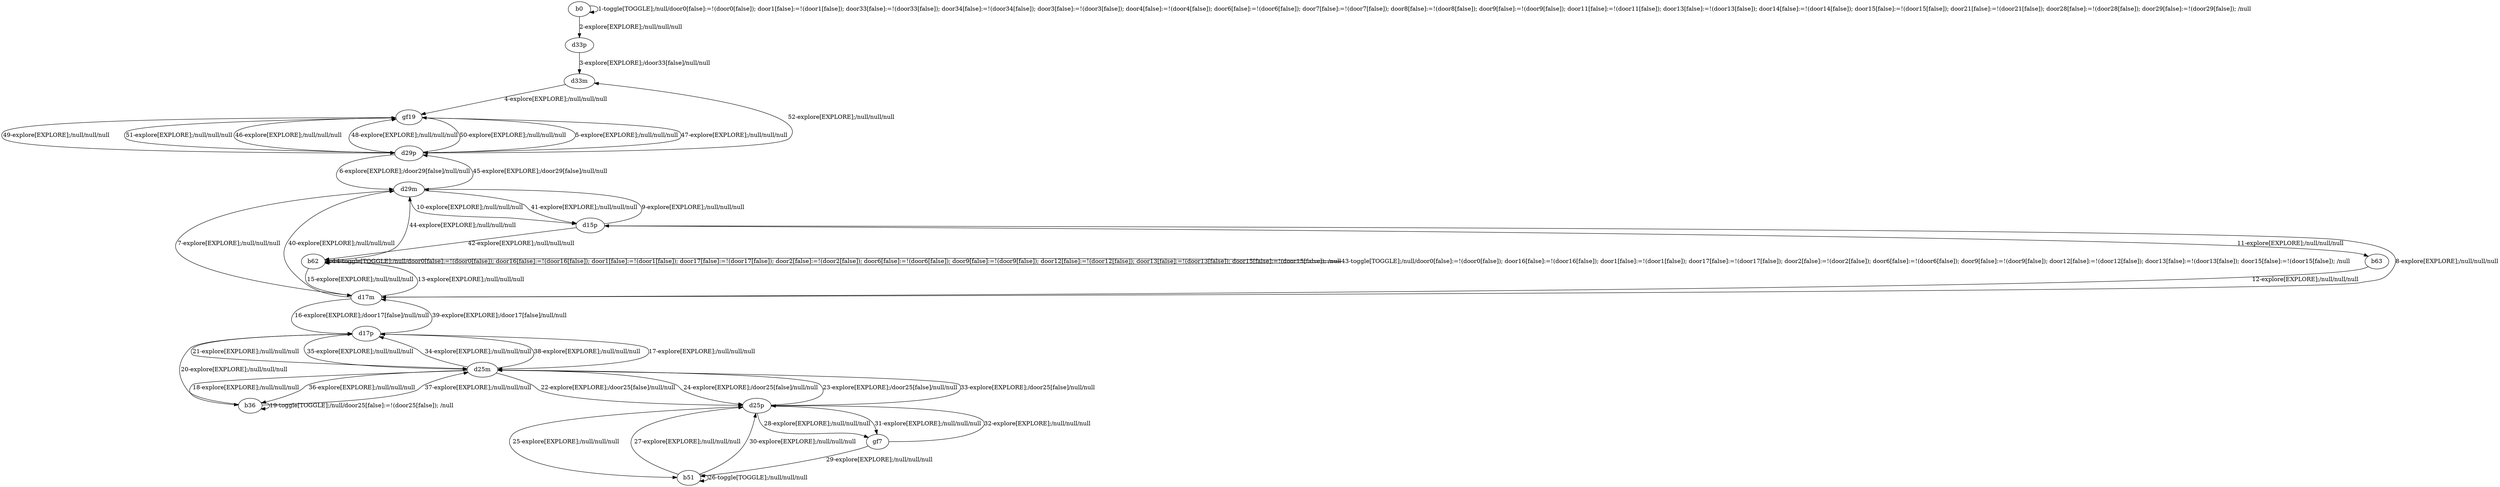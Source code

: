 # Total number of goals covered by this test: 1
# d25p --> d25m

digraph g {
"b0" -> "b0" [label = "1-toggle[TOGGLE];/null/door0[false]:=!(door0[false]); door1[false]:=!(door1[false]); door33[false]:=!(door33[false]); door34[false]:=!(door34[false]); door3[false]:=!(door3[false]); door4[false]:=!(door4[false]); door6[false]:=!(door6[false]); door7[false]:=!(door7[false]); door8[false]:=!(door8[false]); door9[false]:=!(door9[false]); door11[false]:=!(door11[false]); door13[false]:=!(door13[false]); door14[false]:=!(door14[false]); door15[false]:=!(door15[false]); door21[false]:=!(door21[false]); door28[false]:=!(door28[false]); door29[false]:=!(door29[false]); /null"];
"b0" -> "d33p" [label = "2-explore[EXPLORE];/null/null/null"];
"d33p" -> "d33m" [label = "3-explore[EXPLORE];/door33[false]/null/null"];
"d33m" -> "gf19" [label = "4-explore[EXPLORE];/null/null/null"];
"gf19" -> "d29p" [label = "5-explore[EXPLORE];/null/null/null"];
"d29p" -> "d29m" [label = "6-explore[EXPLORE];/door29[false]/null/null"];
"d29m" -> "d17m" [label = "7-explore[EXPLORE];/null/null/null"];
"d17m" -> "d15p" [label = "8-explore[EXPLORE];/null/null/null"];
"d15p" -> "d29m" [label = "9-explore[EXPLORE];/null/null/null"];
"d29m" -> "d15p" [label = "10-explore[EXPLORE];/null/null/null"];
"d15p" -> "b63" [label = "11-explore[EXPLORE];/null/null/null"];
"b63" -> "d17m" [label = "12-explore[EXPLORE];/null/null/null"];
"d17m" -> "b62" [label = "13-explore[EXPLORE];/null/null/null"];
"b62" -> "b62" [label = "14-toggle[TOGGLE];/null/door0[false]:=!(door0[false]); door16[false]:=!(door16[false]); door1[false]:=!(door1[false]); door17[false]:=!(door17[false]); door2[false]:=!(door2[false]); door6[false]:=!(door6[false]); door9[false]:=!(door9[false]); door12[false]:=!(door12[false]); door13[false]:=!(door13[false]); door15[false]:=!(door15[false]); /null"];
"b62" -> "d17m" [label = "15-explore[EXPLORE];/null/null/null"];
"d17m" -> "d17p" [label = "16-explore[EXPLORE];/door17[false]/null/null"];
"d17p" -> "d25m" [label = "17-explore[EXPLORE];/null/null/null"];
"d25m" -> "b36" [label = "18-explore[EXPLORE];/null/null/null"];
"b36" -> "b36" [label = "19-toggle[TOGGLE];/null/door25[false]:=!(door25[false]); /null"];
"b36" -> "d17p" [label = "20-explore[EXPLORE];/null/null/null"];
"d17p" -> "d25m" [label = "21-explore[EXPLORE];/null/null/null"];
"d25m" -> "d25p" [label = "22-explore[EXPLORE];/door25[false]/null/null"];
"d25p" -> "d25m" [label = "23-explore[EXPLORE];/door25[false]/null/null"];
"d25m" -> "d25p" [label = "24-explore[EXPLORE];/door25[false]/null/null"];
"d25p" -> "b51" [label = "25-explore[EXPLORE];/null/null/null"];
"b51" -> "b51" [label = "26-toggle[TOGGLE];/null/null/null"];
"b51" -> "d25p" [label = "27-explore[EXPLORE];/null/null/null"];
"d25p" -> "gf7" [label = "28-explore[EXPLORE];/null/null/null"];
"gf7" -> "b51" [label = "29-explore[EXPLORE];/null/null/null"];
"b51" -> "d25p" [label = "30-explore[EXPLORE];/null/null/null"];
"d25p" -> "gf7" [label = "31-explore[EXPLORE];/null/null/null"];
"gf7" -> "d25p" [label = "32-explore[EXPLORE];/null/null/null"];
"d25p" -> "d25m" [label = "33-explore[EXPLORE];/door25[false]/null/null"];
"d25m" -> "d17p" [label = "34-explore[EXPLORE];/null/null/null"];
"d17p" -> "d25m" [label = "35-explore[EXPLORE];/null/null/null"];
"d25m" -> "b36" [label = "36-explore[EXPLORE];/null/null/null"];
"b36" -> "d25m" [label = "37-explore[EXPLORE];/null/null/null"];
"d25m" -> "d17p" [label = "38-explore[EXPLORE];/null/null/null"];
"d17p" -> "d17m" [label = "39-explore[EXPLORE];/door17[false]/null/null"];
"d17m" -> "d29m" [label = "40-explore[EXPLORE];/null/null/null"];
"d29m" -> "d15p" [label = "41-explore[EXPLORE];/null/null/null"];
"d15p" -> "b62" [label = "42-explore[EXPLORE];/null/null/null"];
"b62" -> "b62" [label = "43-toggle[TOGGLE];/null/door0[false]:=!(door0[false]); door16[false]:=!(door16[false]); door1[false]:=!(door1[false]); door17[false]:=!(door17[false]); door2[false]:=!(door2[false]); door6[false]:=!(door6[false]); door9[false]:=!(door9[false]); door12[false]:=!(door12[false]); door13[false]:=!(door13[false]); door15[false]:=!(door15[false]); /null"];
"b62" -> "d29m" [label = "44-explore[EXPLORE];/null/null/null"];
"d29m" -> "d29p" [label = "45-explore[EXPLORE];/door29[false]/null/null"];
"d29p" -> "gf19" [label = "46-explore[EXPLORE];/null/null/null"];
"gf19" -> "d29p" [label = "47-explore[EXPLORE];/null/null/null"];
"d29p" -> "gf19" [label = "48-explore[EXPLORE];/null/null/null"];
"gf19" -> "d29p" [label = "49-explore[EXPLORE];/null/null/null"];
"d29p" -> "gf19" [label = "50-explore[EXPLORE];/null/null/null"];
"gf19" -> "d29p" [label = "51-explore[EXPLORE];/null/null/null"];
"d29p" -> "d33m" [label = "52-explore[EXPLORE];/null/null/null"];
}